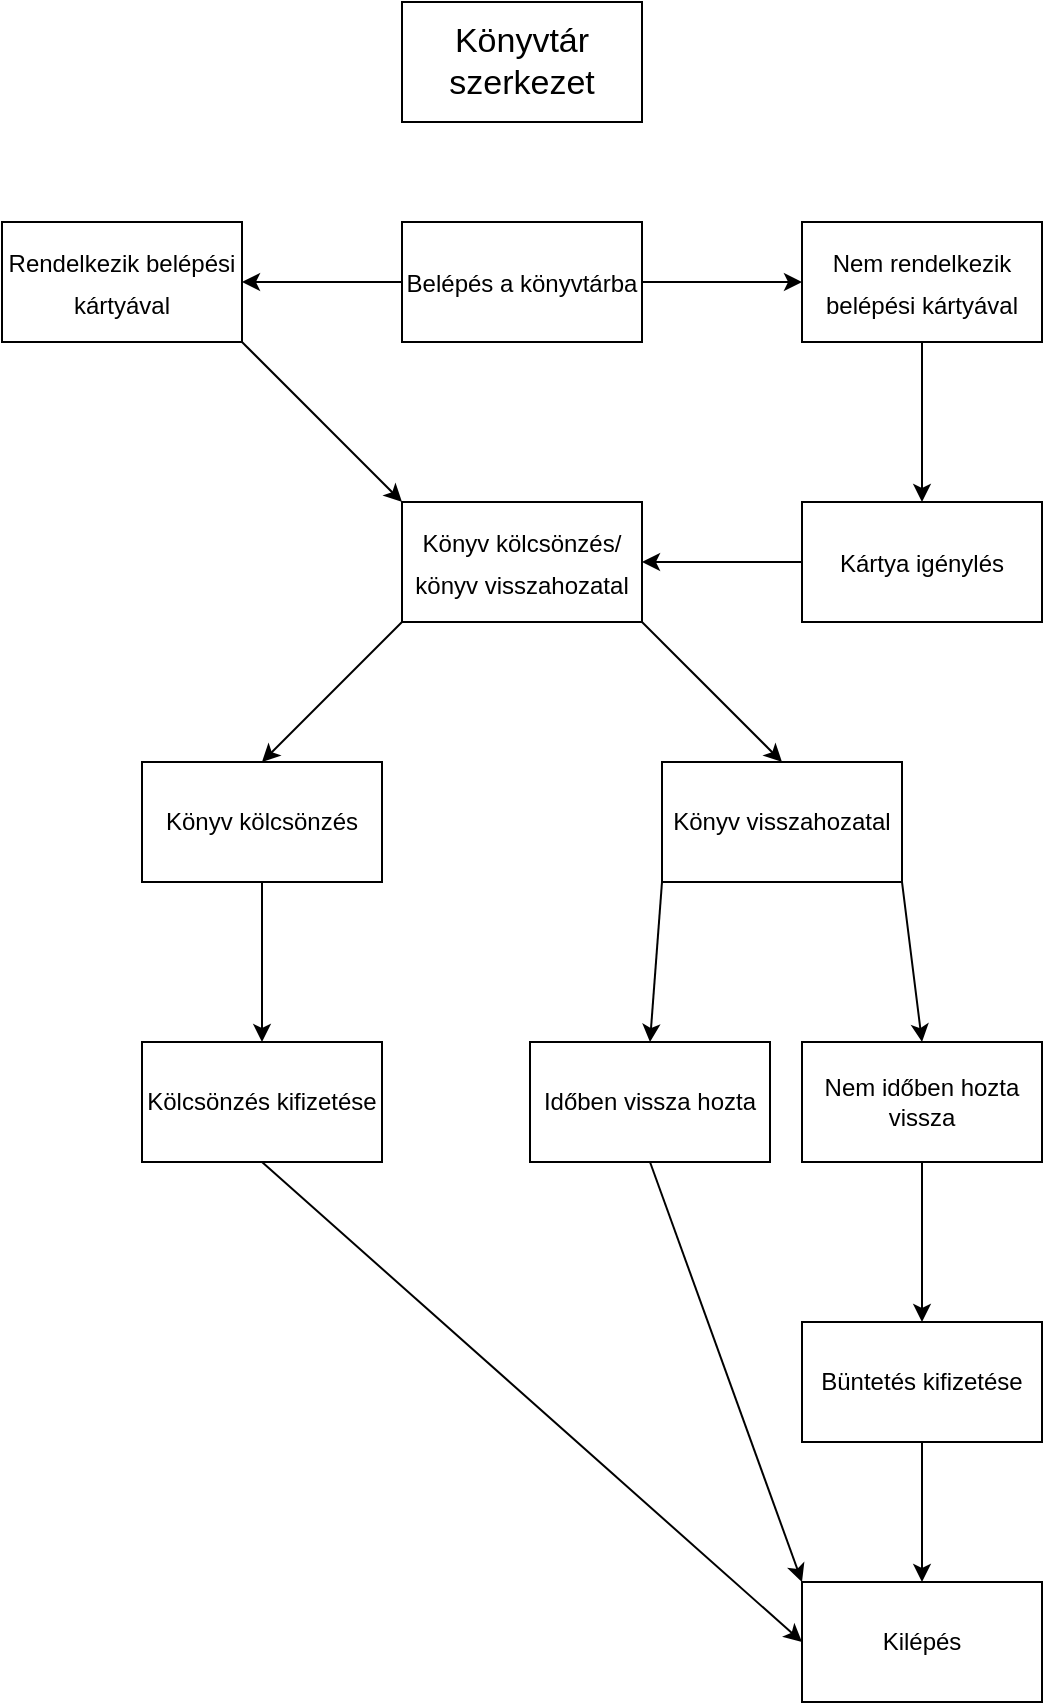 <mxfile version="16.6.4" type="browser"><diagram id="pZWWjr-ucUe3DclZc-wx" name="Page-1"><mxGraphModel dx="1422" dy="762" grid="1" gridSize="10" guides="1" tooltips="1" connect="1" arrows="1" fold="1" page="1" pageScale="1" pageWidth="827" pageHeight="1169" math="0" shadow="0"><root><mxCell id="0"/><mxCell id="1" parent="0"/><mxCell id="MZkJrFjLHBvigx8ChJCO-1" value="&lt;font style=&quot;font-size: 17px&quot;&gt;Könyvtár szerkezet&lt;/font&gt;" style="rounded=0;whiteSpace=wrap;html=1;" parent="1" vertex="1"><mxGeometry x="350" y="20" width="120" height="60" as="geometry"/></mxCell><mxCell id="MZkJrFjLHBvigx8ChJCO-4" value="" style="edgeStyle=orthogonalEdgeStyle;rounded=0;orthogonalLoop=1;jettySize=auto;html=1;fontSize=12;" parent="1" source="MZkJrFjLHBvigx8ChJCO-2" target="MZkJrFjLHBvigx8ChJCO-3" edge="1"><mxGeometry relative="1" as="geometry"/></mxCell><mxCell id="MZkJrFjLHBvigx8ChJCO-6" value="" style="edgeStyle=orthogonalEdgeStyle;rounded=0;orthogonalLoop=1;jettySize=auto;html=1;fontSize=12;" parent="1" source="MZkJrFjLHBvigx8ChJCO-2" target="MZkJrFjLHBvigx8ChJCO-5" edge="1"><mxGeometry relative="1" as="geometry"/></mxCell><mxCell id="MZkJrFjLHBvigx8ChJCO-2" value="&lt;span style=&quot;font-size: 12px&quot;&gt;Belépés a könyvtárba&lt;/span&gt;" style="rounded=0;whiteSpace=wrap;html=1;fontSize=17;" parent="1" vertex="1"><mxGeometry x="350" y="130" width="120" height="60" as="geometry"/></mxCell><mxCell id="MZkJrFjLHBvigx8ChJCO-3" value="&lt;span style=&quot;font-size: 12px&quot;&gt;Rendelkezik belépési kártyával&lt;/span&gt;" style="rounded=0;whiteSpace=wrap;html=1;fontSize=17;" parent="1" vertex="1"><mxGeometry x="150" y="130" width="120" height="60" as="geometry"/></mxCell><mxCell id="MZkJrFjLHBvigx8ChJCO-9" value="" style="edgeStyle=orthogonalEdgeStyle;rounded=0;orthogonalLoop=1;jettySize=auto;html=1;fontSize=12;" parent="1" source="MZkJrFjLHBvigx8ChJCO-5" target="MZkJrFjLHBvigx8ChJCO-8" edge="1"><mxGeometry relative="1" as="geometry"/></mxCell><mxCell id="MZkJrFjLHBvigx8ChJCO-5" value="&lt;span style=&quot;font-size: 12px&quot;&gt;Nem rendelkezik belépési kártyával&lt;/span&gt;" style="rounded=0;whiteSpace=wrap;html=1;fontSize=17;" parent="1" vertex="1"><mxGeometry x="550" y="130" width="120" height="60" as="geometry"/></mxCell><mxCell id="MZkJrFjLHBvigx8ChJCO-11" value="" style="edgeStyle=orthogonalEdgeStyle;rounded=0;orthogonalLoop=1;jettySize=auto;html=1;fontSize=12;" parent="1" source="MZkJrFjLHBvigx8ChJCO-8" target="MZkJrFjLHBvigx8ChJCO-10" edge="1"><mxGeometry relative="1" as="geometry"/></mxCell><mxCell id="MZkJrFjLHBvigx8ChJCO-8" value="&lt;font style=&quot;font-size: 12px&quot;&gt;Kártya igénylés&lt;/font&gt;" style="whiteSpace=wrap;html=1;fontSize=17;rounded=0;" parent="1" vertex="1"><mxGeometry x="550" y="270" width="120" height="60" as="geometry"/></mxCell><mxCell id="MZkJrFjLHBvigx8ChJCO-10" value="&lt;font style=&quot;font-size: 12px&quot;&gt;Könyv kölcsönzés/ könyv visszahozatal&lt;/font&gt;" style="whiteSpace=wrap;html=1;fontSize=17;rounded=0;" parent="1" vertex="1"><mxGeometry x="350" y="270" width="120" height="60" as="geometry"/></mxCell><mxCell id="MZkJrFjLHBvigx8ChJCO-12" value="" style="endArrow=classic;html=1;rounded=0;fontSize=12;exitX=1;exitY=1;exitDx=0;exitDy=0;entryX=0;entryY=0;entryDx=0;entryDy=0;" parent="1" source="MZkJrFjLHBvigx8ChJCO-3" target="MZkJrFjLHBvigx8ChJCO-10" edge="1"><mxGeometry width="50" height="50" relative="1" as="geometry"><mxPoint x="390" y="380" as="sourcePoint"/><mxPoint x="440" y="330" as="targetPoint"/></mxGeometry></mxCell><mxCell id="MZkJrFjLHBvigx8ChJCO-13" value="" style="endArrow=classic;html=1;rounded=0;fontSize=12;exitX=0;exitY=1;exitDx=0;exitDy=0;entryX=0.5;entryY=0;entryDx=0;entryDy=0;" parent="1" source="MZkJrFjLHBvigx8ChJCO-10" target="MZkJrFjLHBvigx8ChJCO-15" edge="1"><mxGeometry width="50" height="50" relative="1" as="geometry"><mxPoint x="390" y="370" as="sourcePoint"/><mxPoint x="280" y="400" as="targetPoint"/></mxGeometry></mxCell><mxCell id="MZkJrFjLHBvigx8ChJCO-14" value="" style="endArrow=classic;html=1;rounded=0;fontSize=12;exitX=1;exitY=1;exitDx=0;exitDy=0;entryX=0.5;entryY=0;entryDx=0;entryDy=0;" parent="1" source="MZkJrFjLHBvigx8ChJCO-10" target="MZkJrFjLHBvigx8ChJCO-16" edge="1"><mxGeometry width="50" height="50" relative="1" as="geometry"><mxPoint x="390" y="370" as="sourcePoint"/><mxPoint x="520" y="400" as="targetPoint"/></mxGeometry></mxCell><mxCell id="MZkJrFjLHBvigx8ChJCO-18" value="" style="edgeStyle=orthogonalEdgeStyle;rounded=0;orthogonalLoop=1;jettySize=auto;html=1;fontSize=12;" parent="1" source="MZkJrFjLHBvigx8ChJCO-15" target="MZkJrFjLHBvigx8ChJCO-17" edge="1"><mxGeometry relative="1" as="geometry"/></mxCell><mxCell id="MZkJrFjLHBvigx8ChJCO-15" value="Könyv kölcsönzés" style="rounded=0;whiteSpace=wrap;html=1;fontSize=12;" parent="1" vertex="1"><mxGeometry x="220" y="400" width="120" height="60" as="geometry"/></mxCell><mxCell id="MZkJrFjLHBvigx8ChJCO-16" value="Könyv visszahozatal" style="rounded=0;whiteSpace=wrap;html=1;fontSize=12;" parent="1" vertex="1"><mxGeometry x="480" y="400" width="120" height="60" as="geometry"/></mxCell><mxCell id="MZkJrFjLHBvigx8ChJCO-17" value="Kölcsönzés kifizetése" style="rounded=0;whiteSpace=wrap;html=1;fontSize=12;" parent="1" vertex="1"><mxGeometry x="220" y="540" width="120" height="60" as="geometry"/></mxCell><mxCell id="MZkJrFjLHBvigx8ChJCO-19" value="Időben vissza hozta" style="rounded=0;whiteSpace=wrap;html=1;fontSize=12;" parent="1" vertex="1"><mxGeometry x="414" y="540" width="120" height="60" as="geometry"/></mxCell><mxCell id="MZkJrFjLHBvigx8ChJCO-24" value="" style="edgeStyle=orthogonalEdgeStyle;rounded=0;orthogonalLoop=1;jettySize=auto;html=1;fontSize=12;" parent="1" source="MZkJrFjLHBvigx8ChJCO-20" target="MZkJrFjLHBvigx8ChJCO-23" edge="1"><mxGeometry relative="1" as="geometry"/></mxCell><mxCell id="MZkJrFjLHBvigx8ChJCO-20" value="Nem időben hozta vissza" style="rounded=0;whiteSpace=wrap;html=1;fontSize=12;" parent="1" vertex="1"><mxGeometry x="550" y="540" width="120" height="60" as="geometry"/></mxCell><mxCell id="MZkJrFjLHBvigx8ChJCO-21" value="" style="endArrow=classic;html=1;rounded=0;fontSize=12;exitX=0;exitY=1;exitDx=0;exitDy=0;entryX=0.5;entryY=0;entryDx=0;entryDy=0;" parent="1" source="MZkJrFjLHBvigx8ChJCO-16" target="MZkJrFjLHBvigx8ChJCO-19" edge="1"><mxGeometry width="50" height="50" relative="1" as="geometry"><mxPoint x="400" y="430" as="sourcePoint"/><mxPoint x="450" y="380" as="targetPoint"/></mxGeometry></mxCell><mxCell id="MZkJrFjLHBvigx8ChJCO-22" value="" style="endArrow=classic;html=1;rounded=0;fontSize=12;exitX=1;exitY=1;exitDx=0;exitDy=0;entryX=0.5;entryY=0;entryDx=0;entryDy=0;" parent="1" source="MZkJrFjLHBvigx8ChJCO-16" target="MZkJrFjLHBvigx8ChJCO-20" edge="1"><mxGeometry width="50" height="50" relative="1" as="geometry"><mxPoint x="410" y="400" as="sourcePoint"/><mxPoint x="460" y="350" as="targetPoint"/></mxGeometry></mxCell><mxCell id="MZkJrFjLHBvigx8ChJCO-26" value="" style="edgeStyle=orthogonalEdgeStyle;rounded=0;orthogonalLoop=1;jettySize=auto;html=1;fontSize=12;" parent="1" source="MZkJrFjLHBvigx8ChJCO-23" target="MZkJrFjLHBvigx8ChJCO-25" edge="1"><mxGeometry relative="1" as="geometry"/></mxCell><mxCell id="MZkJrFjLHBvigx8ChJCO-23" value="Büntetés kifizetése" style="whiteSpace=wrap;html=1;rounded=0;" parent="1" vertex="1"><mxGeometry x="550" y="680" width="120" height="60" as="geometry"/></mxCell><mxCell id="MZkJrFjLHBvigx8ChJCO-25" value="Kilépés" style="whiteSpace=wrap;html=1;rounded=0;" parent="1" vertex="1"><mxGeometry x="550" y="810" width="120" height="60" as="geometry"/></mxCell><mxCell id="MZkJrFjLHBvigx8ChJCO-27" value="" style="endArrow=classic;html=1;rounded=0;fontSize=12;exitX=0.5;exitY=1;exitDx=0;exitDy=0;entryX=0;entryY=0.5;entryDx=0;entryDy=0;" parent="1" source="MZkJrFjLHBvigx8ChJCO-17" target="MZkJrFjLHBvigx8ChJCO-25" edge="1"><mxGeometry width="50" height="50" relative="1" as="geometry"><mxPoint x="410" y="700" as="sourcePoint"/><mxPoint x="460" y="650" as="targetPoint"/></mxGeometry></mxCell><mxCell id="MZkJrFjLHBvigx8ChJCO-28" value="" style="endArrow=classic;html=1;rounded=0;fontSize=12;exitX=0.5;exitY=1;exitDx=0;exitDy=0;entryX=0;entryY=0;entryDx=0;entryDy=0;" parent="1" source="MZkJrFjLHBvigx8ChJCO-19" target="MZkJrFjLHBvigx8ChJCO-25" edge="1"><mxGeometry width="50" height="50" relative="1" as="geometry"><mxPoint x="410" y="700" as="sourcePoint"/><mxPoint x="460" y="650" as="targetPoint"/></mxGeometry></mxCell></root></mxGraphModel></diagram></mxfile>